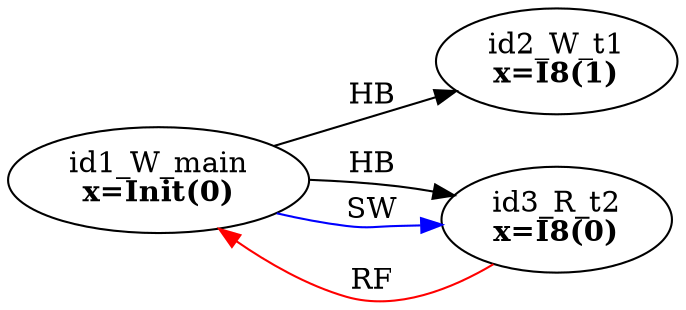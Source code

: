 digraph memory_model {
rankdir=LR;
splines=true; esep=0.5;
id1_W_main -> id2_W_t1 [label = "HB", color="black"];
id1_W_main -> id3_R_t2 [label = "HB", color="black"];
id3_R_t2 -> id1_W_main [label = "RF", color="red"];
id1_W_main -> id3_R_t2 [label = "SW", color="blue"];
id1_W_main [label=<id1_W_main<br/><B>x=Init(0)</B>>, pos="2.5,2!"]
id2_W_t1 [label=<id2_W_t1<br/><B>x=I8(1)</B>>, pos="0,0!"]
id3_R_t2 [label=<id3_R_t2<br/><B>x=I8(0)</B>>, pos="5,0!"]
}